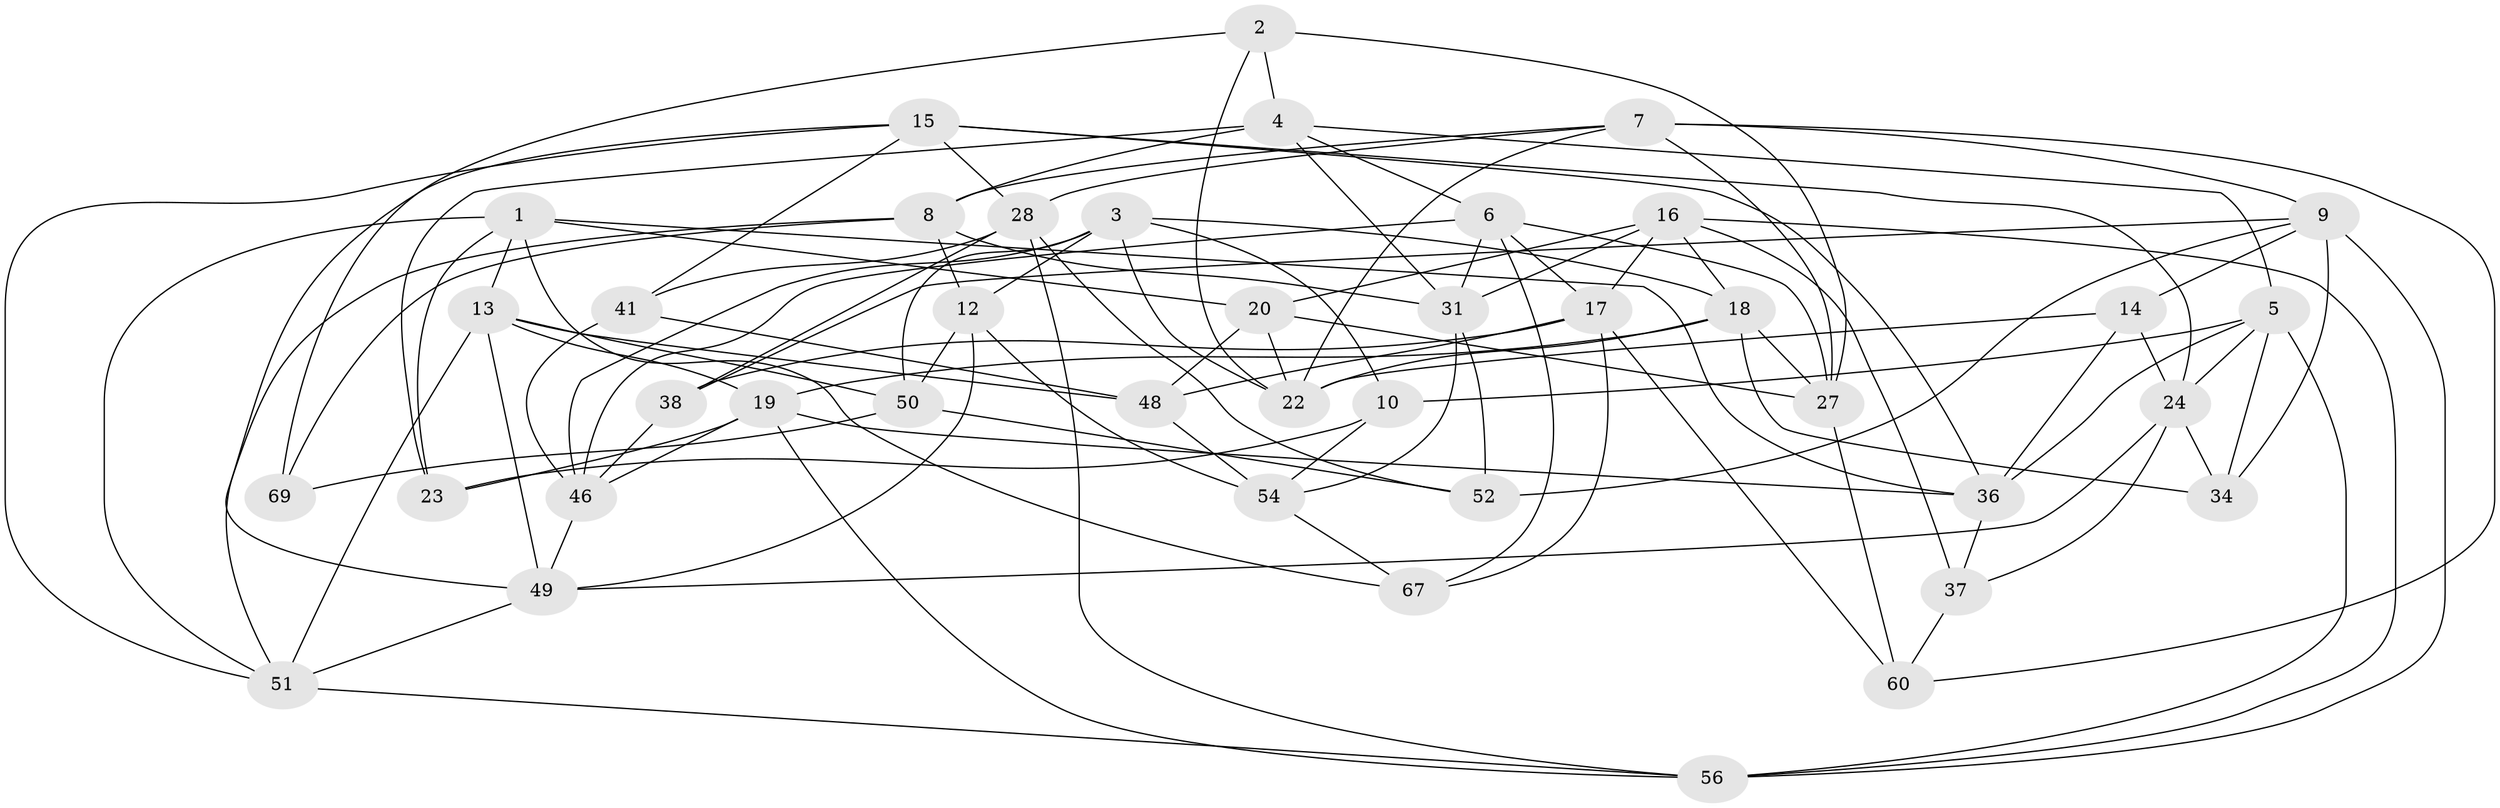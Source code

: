 // original degree distribution, {4: 1.0}
// Generated by graph-tools (version 1.1) at 2025/42/03/06/25 10:42:21]
// undirected, 41 vertices, 108 edges
graph export_dot {
graph [start="1"]
  node [color=gray90,style=filled];
  1 [super="+33"];
  2;
  3 [super="+29"];
  4 [super="+44"];
  5 [super="+61"];
  6 [super="+25"];
  7 [super="+32"];
  8 [super="+11"];
  9 [super="+26"];
  10;
  12 [super="+47"];
  13 [super="+45"];
  14;
  15 [super="+58"];
  16 [super="+30"];
  17 [super="+40"];
  18 [super="+21"];
  19 [super="+43"];
  20 [super="+68"];
  22 [super="+53"];
  23;
  24 [super="+65"];
  27 [super="+35"];
  28 [super="+42"];
  31 [super="+39"];
  34;
  36 [super="+66"];
  37;
  38;
  41;
  46 [super="+64"];
  48 [super="+62"];
  49 [super="+63"];
  50 [super="+70"];
  51 [super="+55"];
  52;
  54 [super="+59"];
  56 [super="+57"];
  60;
  67;
  69;
  1 -- 67;
  1 -- 23;
  1 -- 51;
  1 -- 20;
  1 -- 36;
  1 -- 13;
  2 -- 69;
  2 -- 4;
  2 -- 22;
  2 -- 27;
  3 -- 10;
  3 -- 46;
  3 -- 22;
  3 -- 18;
  3 -- 12;
  3 -- 50;
  4 -- 23;
  4 -- 8;
  4 -- 31;
  4 -- 6;
  4 -- 5;
  5 -- 34;
  5 -- 24;
  5 -- 56;
  5 -- 10;
  5 -- 36;
  6 -- 17;
  6 -- 67;
  6 -- 31;
  6 -- 46;
  6 -- 27;
  7 -- 60;
  7 -- 9;
  7 -- 22;
  7 -- 27;
  7 -- 28;
  7 -- 8;
  8 -- 69;
  8 -- 12;
  8 -- 51;
  8 -- 31;
  9 -- 52;
  9 -- 34;
  9 -- 38;
  9 -- 14;
  9 -- 56;
  10 -- 23;
  10 -- 54;
  12 -- 49;
  12 -- 54 [weight=2];
  12 -- 50;
  13 -- 19;
  13 -- 50;
  13 -- 51;
  13 -- 48;
  13 -- 49;
  14 -- 24;
  14 -- 22;
  14 -- 36;
  15 -- 28;
  15 -- 41;
  15 -- 24;
  15 -- 51;
  15 -- 36;
  15 -- 49;
  16 -- 37;
  16 -- 31;
  16 -- 20;
  16 -- 18;
  16 -- 56;
  16 -- 17;
  17 -- 48;
  17 -- 60;
  17 -- 67;
  17 -- 38;
  18 -- 34;
  18 -- 22;
  18 -- 27;
  18 -- 19;
  19 -- 46;
  19 -- 23;
  19 -- 56;
  19 -- 36;
  20 -- 27;
  20 -- 22;
  20 -- 48 [weight=2];
  24 -- 34;
  24 -- 37;
  24 -- 49;
  27 -- 60;
  28 -- 38;
  28 -- 41;
  28 -- 56;
  28 -- 52;
  31 -- 52;
  31 -- 54;
  36 -- 37;
  37 -- 60;
  38 -- 46;
  41 -- 46;
  41 -- 48;
  46 -- 49;
  48 -- 54;
  49 -- 51;
  50 -- 52;
  50 -- 69 [weight=2];
  51 -- 56;
  54 -- 67;
}
